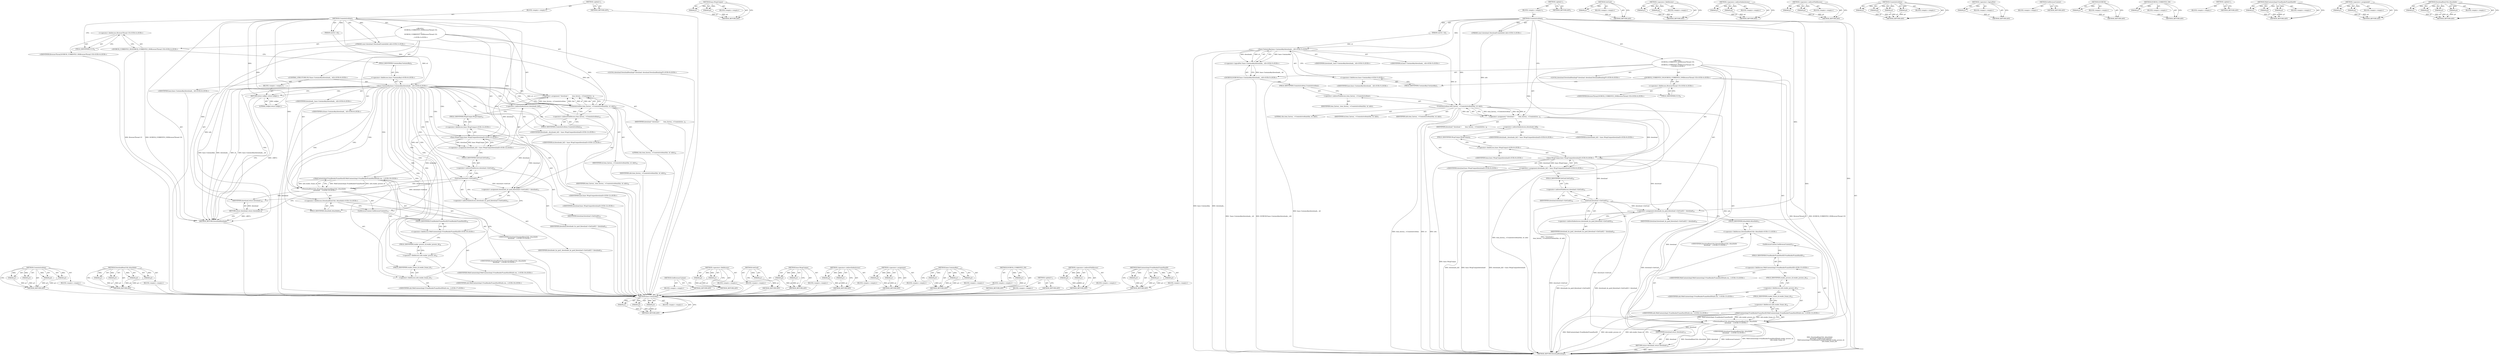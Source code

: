 digraph "WebContentsImpl.FromRenderFrameHostID" {
vulnerable_111 [label=<(METHOD,base.ContainsKey)>];
vulnerable_112 [label=<(PARAM,p1)>];
vulnerable_113 [label=<(PARAM,p2)>];
vulnerable_114 [label=<(PARAM,p3)>];
vulnerable_115 [label=<(BLOCK,&lt;empty&gt;,&lt;empty&gt;)>];
vulnerable_116 [label=<(METHOD_RETURN,ANY)>];
vulnerable_139 [label=<(METHOD,base.WrapUnique)>];
vulnerable_140 [label=<(PARAM,p1)>];
vulnerable_141 [label=<(PARAM,p2)>];
vulnerable_142 [label=<(BLOCK,&lt;empty&gt;,&lt;empty&gt;)>];
vulnerable_143 [label=<(METHOD_RETURN,ANY)>];
vulnerable_6 [label=<(METHOD,&lt;global&gt;)<SUB>1</SUB>>];
vulnerable_7 [label=<(BLOCK,&lt;empty&gt;,&lt;empty&gt;)<SUB>1</SUB>>];
vulnerable_8 [label=<(METHOD,CreateActiveItem)<SUB>1</SUB>>];
vulnerable_9 [label=<(PARAM,uint32_t id)<SUB>2</SUB>>];
vulnerable_10 [label="<(PARAM,const download::DownloadCreateInfo&amp; info)<SUB>3</SUB>>"];
vulnerable_11 [label="<(BLOCK,{
   DCHECK_CURRENTLY_ON(BrowserThread::UI);
  ...,{
   DCHECK_CURRENTLY_ON(BrowserThread::UI);
  ...)<SUB>3</SUB>>"];
vulnerable_12 [label="<(DCHECK_CURRENTLY_ON,DCHECK_CURRENTLY_ON(BrowserThread::UI))<SUB>4</SUB>>"];
vulnerable_13 [label="<(&lt;operator&gt;.fieldAccess,BrowserThread::UI)<SUB>4</SUB>>"];
vulnerable_14 [label="<(IDENTIFIER,BrowserThread,DCHECK_CURRENTLY_ON(BrowserThread::UI))<SUB>4</SUB>>"];
vulnerable_15 [label=<(FIELD_IDENTIFIER,UI,UI)<SUB>4</SUB>>];
vulnerable_16 [label="<(DCHECK,DCHECK(!base::ContainsKey(downloads_, id)))<SUB>5</SUB>>"];
vulnerable_17 [label="<(&lt;operator&gt;.logicalNot,!base::ContainsKey(downloads_, id))<SUB>5</SUB>>"];
vulnerable_18 [label="<(base.ContainsKey,base::ContainsKey(downloads_, id))<SUB>5</SUB>>"];
vulnerable_19 [label="<(&lt;operator&gt;.fieldAccess,base::ContainsKey)<SUB>5</SUB>>"];
vulnerable_20 [label="<(IDENTIFIER,base,base::ContainsKey(downloads_, id))<SUB>5</SUB>>"];
vulnerable_21 [label=<(FIELD_IDENTIFIER,ContainsKey,ContainsKey)<SUB>5</SUB>>];
vulnerable_22 [label="<(IDENTIFIER,downloads_,base::ContainsKey(downloads_, id))<SUB>5</SUB>>"];
vulnerable_23 [label="<(IDENTIFIER,id,base::ContainsKey(downloads_, id))<SUB>5</SUB>>"];
vulnerable_24 [label="<(LOCAL,download.DownloadItemImpl* download: download.DownloadItemImpl*)<SUB>6</SUB>>"];
vulnerable_25 [label=<(&lt;operator&gt;.assignment,* download =
       item_factory_-&gt;CreateActive...)<SUB>6</SUB>>];
vulnerable_26 [label=<(IDENTIFIER,download,* download =
       item_factory_-&gt;CreateActive...)<SUB>6</SUB>>];
vulnerable_27 [label=<(CreateActiveItem,item_factory_-&gt;CreateActiveItem(this, id, info))<SUB>7</SUB>>];
vulnerable_28 [label=<(&lt;operator&gt;.indirectFieldAccess,item_factory_-&gt;CreateActiveItem)<SUB>7</SUB>>];
vulnerable_29 [label=<(IDENTIFIER,item_factory_,item_factory_-&gt;CreateActiveItem(this, id, info))<SUB>7</SUB>>];
vulnerable_30 [label=<(FIELD_IDENTIFIER,CreateActiveItem,CreateActiveItem)<SUB>7</SUB>>];
vulnerable_31 [label=<(LITERAL,this,item_factory_-&gt;CreateActiveItem(this, id, info))<SUB>7</SUB>>];
vulnerable_32 [label=<(IDENTIFIER,id,item_factory_-&gt;CreateActiveItem(this, id, info))<SUB>7</SUB>>];
vulnerable_33 [label=<(IDENTIFIER,info,item_factory_-&gt;CreateActiveItem(this, id, info))<SUB>7</SUB>>];
vulnerable_34 [label="<(&lt;operator&gt;.assignment,downloads_[id] = base::WrapUnique(download))<SUB>9</SUB>>"];
vulnerable_35 [label=<(&lt;operator&gt;.indirectIndexAccess,downloads_[id])<SUB>9</SUB>>];
vulnerable_36 [label="<(IDENTIFIER,downloads_,downloads_[id] = base::WrapUnique(download))<SUB>9</SUB>>"];
vulnerable_37 [label="<(IDENTIFIER,id,downloads_[id] = base::WrapUnique(download))<SUB>9</SUB>>"];
vulnerable_38 [label="<(base.WrapUnique,base::WrapUnique(download))<SUB>9</SUB>>"];
vulnerable_39 [label="<(&lt;operator&gt;.fieldAccess,base::WrapUnique)<SUB>9</SUB>>"];
vulnerable_40 [label="<(IDENTIFIER,base,base::WrapUnique(download))<SUB>9</SUB>>"];
vulnerable_41 [label=<(FIELD_IDENTIFIER,WrapUnique,WrapUnique)<SUB>9</SUB>>];
vulnerable_42 [label="<(IDENTIFIER,download,base::WrapUnique(download))<SUB>9</SUB>>"];
vulnerable_43 [label=<(&lt;operator&gt;.assignment,downloads_by_guid_[download-&gt;GetGuid()] = download)<SUB>10</SUB>>];
vulnerable_44 [label=<(&lt;operator&gt;.indirectIndexAccess,downloads_by_guid_[download-&gt;GetGuid()])<SUB>10</SUB>>];
vulnerable_45 [label=<(IDENTIFIER,downloads_by_guid_,downloads_by_guid_[download-&gt;GetGuid()] = download)<SUB>10</SUB>>];
vulnerable_46 [label=<(GetGuid,download-&gt;GetGuid())<SUB>10</SUB>>];
vulnerable_47 [label=<(&lt;operator&gt;.indirectFieldAccess,download-&gt;GetGuid)<SUB>10</SUB>>];
vulnerable_48 [label=<(IDENTIFIER,download,download-&gt;GetGuid())<SUB>10</SUB>>];
vulnerable_49 [label=<(FIELD_IDENTIFIER,GetGuid,GetGuid)<SUB>10</SUB>>];
vulnerable_50 [label=<(IDENTIFIER,download,downloads_by_guid_[download-&gt;GetGuid()] = download)<SUB>10</SUB>>];
vulnerable_51 [label="<(DownloadItemUtils.AttachInfo,DownloadItemUtils::AttachInfo(
      download, ...)<SUB>11</SUB>>"];
vulnerable_52 [label="<(&lt;operator&gt;.fieldAccess,DownloadItemUtils::AttachInfo)<SUB>11</SUB>>"];
vulnerable_53 [label="<(IDENTIFIER,DownloadItemUtils,DownloadItemUtils::AttachInfo(
      download, ...)<SUB>11</SUB>>"];
vulnerable_54 [label=<(FIELD_IDENTIFIER,AttachInfo,AttachInfo)<SUB>11</SUB>>];
vulnerable_55 [label="<(IDENTIFIER,download,DownloadItemUtils::AttachInfo(
      download, ...)<SUB>12</SUB>>"];
vulnerable_56 [label=<(GetBrowserContext,GetBrowserContext())<SUB>12</SUB>>];
vulnerable_57 [label="<(WebContentsImpl.FromRenderFrameHostID,WebContentsImpl::FromRenderFrameHostID(info.ren...)<SUB>13</SUB>>"];
vulnerable_58 [label="<(&lt;operator&gt;.fieldAccess,WebContentsImpl::FromRenderFrameHostID)<SUB>13</SUB>>"];
vulnerable_59 [label="<(IDENTIFIER,WebContentsImpl,WebContentsImpl::FromRenderFrameHostID(info.ren...)<SUB>13</SUB>>"];
vulnerable_60 [label=<(FIELD_IDENTIFIER,FromRenderFrameHostID,FromRenderFrameHostID)<SUB>13</SUB>>];
vulnerable_61 [label=<(&lt;operator&gt;.fieldAccess,info.render_process_id)<SUB>13</SUB>>];
vulnerable_62 [label="<(IDENTIFIER,info,WebContentsImpl::FromRenderFrameHostID(info.ren...)<SUB>13</SUB>>"];
vulnerable_63 [label=<(FIELD_IDENTIFIER,render_process_id,render_process_id)<SUB>13</SUB>>];
vulnerable_64 [label=<(&lt;operator&gt;.fieldAccess,info.render_frame_id)<SUB>14</SUB>>];
vulnerable_65 [label="<(IDENTIFIER,info,WebContentsImpl::FromRenderFrameHostID(info.ren...)<SUB>14</SUB>>"];
vulnerable_66 [label=<(FIELD_IDENTIFIER,render_frame_id,render_frame_id)<SUB>14</SUB>>];
vulnerable_67 [label=<(RETURN,return download;,return download;)<SUB>15</SUB>>];
vulnerable_68 [label=<(IDENTIFIER,download,return download;)<SUB>15</SUB>>];
vulnerable_69 [label=<(METHOD_RETURN,DownloadItemImpl)<SUB>1</SUB>>];
vulnerable_71 [label=<(METHOD_RETURN,ANY)<SUB>1</SUB>>];
vulnerable_144 [label=<(METHOD,GetGuid)>];
vulnerable_145 [label=<(PARAM,p1)>];
vulnerable_146 [label=<(BLOCK,&lt;empty&gt;,&lt;empty&gt;)>];
vulnerable_147 [label=<(METHOD_RETURN,ANY)>];
vulnerable_98 [label=<(METHOD,&lt;operator&gt;.fieldAccess)>];
vulnerable_99 [label=<(PARAM,p1)>];
vulnerable_100 [label=<(PARAM,p2)>];
vulnerable_101 [label=<(BLOCK,&lt;empty&gt;,&lt;empty&gt;)>];
vulnerable_102 [label=<(METHOD_RETURN,ANY)>];
vulnerable_134 [label=<(METHOD,&lt;operator&gt;.indirectIndexAccess)>];
vulnerable_135 [label=<(PARAM,p1)>];
vulnerable_136 [label=<(PARAM,p2)>];
vulnerable_137 [label=<(BLOCK,&lt;empty&gt;,&lt;empty&gt;)>];
vulnerable_138 [label=<(METHOD_RETURN,ANY)>];
vulnerable_129 [label=<(METHOD,&lt;operator&gt;.indirectFieldAccess)>];
vulnerable_130 [label=<(PARAM,p1)>];
vulnerable_131 [label=<(PARAM,p2)>];
vulnerable_132 [label=<(BLOCK,&lt;empty&gt;,&lt;empty&gt;)>];
vulnerable_133 [label=<(METHOD_RETURN,ANY)>];
vulnerable_122 [label=<(METHOD,CreateActiveItem)>];
vulnerable_123 [label=<(PARAM,p1)>];
vulnerable_124 [label=<(PARAM,p2)>];
vulnerable_125 [label=<(PARAM,p3)>];
vulnerable_126 [label=<(PARAM,p4)>];
vulnerable_127 [label=<(BLOCK,&lt;empty&gt;,&lt;empty&gt;)>];
vulnerable_128 [label=<(METHOD_RETURN,ANY)>];
vulnerable_107 [label=<(METHOD,&lt;operator&gt;.logicalNot)>];
vulnerable_108 [label=<(PARAM,p1)>];
vulnerable_109 [label=<(BLOCK,&lt;empty&gt;,&lt;empty&gt;)>];
vulnerable_110 [label=<(METHOD_RETURN,ANY)>];
vulnerable_155 [label=<(METHOD,GetBrowserContext)>];
vulnerable_156 [label=<(BLOCK,&lt;empty&gt;,&lt;empty&gt;)>];
vulnerable_157 [label=<(METHOD_RETURN,ANY)>];
vulnerable_103 [label=<(METHOD,DCHECK)>];
vulnerable_104 [label=<(PARAM,p1)>];
vulnerable_105 [label=<(BLOCK,&lt;empty&gt;,&lt;empty&gt;)>];
vulnerable_106 [label=<(METHOD_RETURN,ANY)>];
vulnerable_94 [label=<(METHOD,DCHECK_CURRENTLY_ON)>];
vulnerable_95 [label=<(PARAM,p1)>];
vulnerable_96 [label=<(BLOCK,&lt;empty&gt;,&lt;empty&gt;)>];
vulnerable_97 [label=<(METHOD_RETURN,ANY)>];
vulnerable_88 [label=<(METHOD,&lt;global&gt;)<SUB>1</SUB>>];
vulnerable_89 [label=<(BLOCK,&lt;empty&gt;,&lt;empty&gt;)>];
vulnerable_90 [label=<(METHOD_RETURN,ANY)>];
vulnerable_158 [label=<(METHOD,WebContentsImpl.FromRenderFrameHostID)>];
vulnerable_159 [label=<(PARAM,p1)>];
vulnerable_160 [label=<(PARAM,p2)>];
vulnerable_161 [label=<(PARAM,p3)>];
vulnerable_162 [label=<(BLOCK,&lt;empty&gt;,&lt;empty&gt;)>];
vulnerable_163 [label=<(METHOD_RETURN,ANY)>];
vulnerable_117 [label=<(METHOD,&lt;operator&gt;.assignment)>];
vulnerable_118 [label=<(PARAM,p1)>];
vulnerable_119 [label=<(PARAM,p2)>];
vulnerable_120 [label=<(BLOCK,&lt;empty&gt;,&lt;empty&gt;)>];
vulnerable_121 [label=<(METHOD_RETURN,ANY)>];
vulnerable_148 [label=<(METHOD,DownloadItemUtils.AttachInfo)>];
vulnerable_149 [label=<(PARAM,p1)>];
vulnerable_150 [label=<(PARAM,p2)>];
vulnerable_151 [label=<(PARAM,p3)>];
vulnerable_152 [label=<(PARAM,p4)>];
vulnerable_153 [label=<(BLOCK,&lt;empty&gt;,&lt;empty&gt;)>];
vulnerable_154 [label=<(METHOD_RETURN,ANY)>];
fixed_118 [label=<(METHOD,CreateActiveItem)>];
fixed_119 [label=<(PARAM,p1)>];
fixed_120 [label=<(PARAM,p2)>];
fixed_121 [label=<(PARAM,p3)>];
fixed_122 [label=<(PARAM,p4)>];
fixed_123 [label=<(BLOCK,&lt;empty&gt;,&lt;empty&gt;)>];
fixed_124 [label=<(METHOD_RETURN,ANY)>];
fixed_144 [label=<(METHOD,DownloadItemUtils.AttachInfo)>];
fixed_145 [label=<(PARAM,p1)>];
fixed_146 [label=<(PARAM,p2)>];
fixed_147 [label=<(PARAM,p3)>];
fixed_148 [label=<(PARAM,p4)>];
fixed_149 [label=<(BLOCK,&lt;empty&gt;,&lt;empty&gt;)>];
fixed_150 [label=<(METHOD_RETURN,ANY)>];
fixed_6 [label=<(METHOD,&lt;global&gt;)<SUB>1</SUB>>];
fixed_7 [label=<(BLOCK,&lt;empty&gt;,&lt;empty&gt;)<SUB>1</SUB>>];
fixed_8 [label=<(METHOD,CreateActiveItem)<SUB>1</SUB>>];
fixed_9 [label=<(PARAM,uint32_t id)<SUB>2</SUB>>];
fixed_10 [label="<(PARAM,const download::DownloadCreateInfo&amp; info)<SUB>3</SUB>>"];
fixed_11 [label="<(BLOCK,{
   DCHECK_CURRENTLY_ON(BrowserThread::UI);

 ...,{
   DCHECK_CURRENTLY_ON(BrowserThread::UI);

 ...)<SUB>3</SUB>>"];
fixed_12 [label="<(DCHECK_CURRENTLY_ON,DCHECK_CURRENTLY_ON(BrowserThread::UI))<SUB>4</SUB>>"];
fixed_13 [label="<(&lt;operator&gt;.fieldAccess,BrowserThread::UI)<SUB>4</SUB>>"];
fixed_14 [label="<(IDENTIFIER,BrowserThread,DCHECK_CURRENTLY_ON(BrowserThread::UI))<SUB>4</SUB>>"];
fixed_15 [label=<(FIELD_IDENTIFIER,UI,UI)<SUB>4</SUB>>];
fixed_16 [label="<(CONTROL_STRUCTURE,IF,if (base::ContainsKey(downloads_, id)))<SUB>6</SUB>>"];
fixed_17 [label="<(base.ContainsKey,base::ContainsKey(downloads_, id))<SUB>6</SUB>>"];
fixed_18 [label="<(&lt;operator&gt;.fieldAccess,base::ContainsKey)<SUB>6</SUB>>"];
fixed_19 [label="<(IDENTIFIER,base,base::ContainsKey(downloads_, id))<SUB>6</SUB>>"];
fixed_20 [label=<(FIELD_IDENTIFIER,ContainsKey,ContainsKey)<SUB>6</SUB>>];
fixed_21 [label="<(IDENTIFIER,downloads_,base::ContainsKey(downloads_, id))<SUB>6</SUB>>"];
fixed_22 [label="<(IDENTIFIER,id,base::ContainsKey(downloads_, id))<SUB>6</SUB>>"];
fixed_23 [label=<(BLOCK,&lt;empty&gt;,&lt;empty&gt;)<SUB>7</SUB>>];
fixed_24 [label=<(RETURN,return nullptr;,return nullptr;)<SUB>7</SUB>>];
fixed_25 [label=<(LITERAL,nullptr,return nullptr;)<SUB>7</SUB>>];
fixed_26 [label="<(LOCAL,download.DownloadItemImpl* download: download.DownloadItemImpl*)<SUB>9</SUB>>"];
fixed_27 [label=<(&lt;operator&gt;.assignment,* download =
       item_factory_-&gt;CreateActive...)<SUB>9</SUB>>];
fixed_28 [label=<(IDENTIFIER,download,* download =
       item_factory_-&gt;CreateActive...)<SUB>9</SUB>>];
fixed_29 [label=<(CreateActiveItem,item_factory_-&gt;CreateActiveItem(this, id, info))<SUB>10</SUB>>];
fixed_30 [label=<(&lt;operator&gt;.indirectFieldAccess,item_factory_-&gt;CreateActiveItem)<SUB>10</SUB>>];
fixed_31 [label=<(IDENTIFIER,item_factory_,item_factory_-&gt;CreateActiveItem(this, id, info))<SUB>10</SUB>>];
fixed_32 [label=<(FIELD_IDENTIFIER,CreateActiveItem,CreateActiveItem)<SUB>10</SUB>>];
fixed_33 [label=<(LITERAL,this,item_factory_-&gt;CreateActiveItem(this, id, info))<SUB>10</SUB>>];
fixed_34 [label=<(IDENTIFIER,id,item_factory_-&gt;CreateActiveItem(this, id, info))<SUB>10</SUB>>];
fixed_35 [label=<(IDENTIFIER,info,item_factory_-&gt;CreateActiveItem(this, id, info))<SUB>10</SUB>>];
fixed_36 [label="<(&lt;operator&gt;.assignment,downloads_[id] = base::WrapUnique(download))<SUB>12</SUB>>"];
fixed_37 [label=<(&lt;operator&gt;.indirectIndexAccess,downloads_[id])<SUB>12</SUB>>];
fixed_38 [label="<(IDENTIFIER,downloads_,downloads_[id] = base::WrapUnique(download))<SUB>12</SUB>>"];
fixed_39 [label="<(IDENTIFIER,id,downloads_[id] = base::WrapUnique(download))<SUB>12</SUB>>"];
fixed_40 [label="<(base.WrapUnique,base::WrapUnique(download))<SUB>12</SUB>>"];
fixed_41 [label="<(&lt;operator&gt;.fieldAccess,base::WrapUnique)<SUB>12</SUB>>"];
fixed_42 [label="<(IDENTIFIER,base,base::WrapUnique(download))<SUB>12</SUB>>"];
fixed_43 [label=<(FIELD_IDENTIFIER,WrapUnique,WrapUnique)<SUB>12</SUB>>];
fixed_44 [label="<(IDENTIFIER,download,base::WrapUnique(download))<SUB>12</SUB>>"];
fixed_45 [label=<(&lt;operator&gt;.assignment,downloads_by_guid_[download-&gt;GetGuid()] = download)<SUB>13</SUB>>];
fixed_46 [label=<(&lt;operator&gt;.indirectIndexAccess,downloads_by_guid_[download-&gt;GetGuid()])<SUB>13</SUB>>];
fixed_47 [label=<(IDENTIFIER,downloads_by_guid_,downloads_by_guid_[download-&gt;GetGuid()] = download)<SUB>13</SUB>>];
fixed_48 [label=<(GetGuid,download-&gt;GetGuid())<SUB>13</SUB>>];
fixed_49 [label=<(&lt;operator&gt;.indirectFieldAccess,download-&gt;GetGuid)<SUB>13</SUB>>];
fixed_50 [label=<(IDENTIFIER,download,download-&gt;GetGuid())<SUB>13</SUB>>];
fixed_51 [label=<(FIELD_IDENTIFIER,GetGuid,GetGuid)<SUB>13</SUB>>];
fixed_52 [label=<(IDENTIFIER,download,downloads_by_guid_[download-&gt;GetGuid()] = download)<SUB>13</SUB>>];
fixed_53 [label="<(DownloadItemUtils.AttachInfo,DownloadItemUtils::AttachInfo(
      download, ...)<SUB>14</SUB>>"];
fixed_54 [label="<(&lt;operator&gt;.fieldAccess,DownloadItemUtils::AttachInfo)<SUB>14</SUB>>"];
fixed_55 [label="<(IDENTIFIER,DownloadItemUtils,DownloadItemUtils::AttachInfo(
      download, ...)<SUB>14</SUB>>"];
fixed_56 [label=<(FIELD_IDENTIFIER,AttachInfo,AttachInfo)<SUB>14</SUB>>];
fixed_57 [label="<(IDENTIFIER,download,DownloadItemUtils::AttachInfo(
      download, ...)<SUB>15</SUB>>"];
fixed_58 [label=<(GetBrowserContext,GetBrowserContext())<SUB>15</SUB>>];
fixed_59 [label="<(WebContentsImpl.FromRenderFrameHostID,WebContentsImpl::FromRenderFrameHostID(info.ren...)<SUB>16</SUB>>"];
fixed_60 [label="<(&lt;operator&gt;.fieldAccess,WebContentsImpl::FromRenderFrameHostID)<SUB>16</SUB>>"];
fixed_61 [label="<(IDENTIFIER,WebContentsImpl,WebContentsImpl::FromRenderFrameHostID(info.ren...)<SUB>16</SUB>>"];
fixed_62 [label=<(FIELD_IDENTIFIER,FromRenderFrameHostID,FromRenderFrameHostID)<SUB>16</SUB>>];
fixed_63 [label=<(&lt;operator&gt;.fieldAccess,info.render_process_id)<SUB>16</SUB>>];
fixed_64 [label="<(IDENTIFIER,info,WebContentsImpl::FromRenderFrameHostID(info.ren...)<SUB>16</SUB>>"];
fixed_65 [label=<(FIELD_IDENTIFIER,render_process_id,render_process_id)<SUB>16</SUB>>];
fixed_66 [label=<(&lt;operator&gt;.fieldAccess,info.render_frame_id)<SUB>17</SUB>>];
fixed_67 [label="<(IDENTIFIER,info,WebContentsImpl::FromRenderFrameHostID(info.ren...)<SUB>17</SUB>>"];
fixed_68 [label=<(FIELD_IDENTIFIER,render_frame_id,render_frame_id)<SUB>17</SUB>>];
fixed_69 [label=<(RETURN,return download;,return download;)<SUB>18</SUB>>];
fixed_70 [label=<(IDENTIFIER,download,return download;)<SUB>18</SUB>>];
fixed_71 [label=<(METHOD_RETURN,DownloadItemImpl)<SUB>1</SUB>>];
fixed_73 [label=<(METHOD_RETURN,ANY)<SUB>1</SUB>>];
fixed_151 [label=<(METHOD,GetBrowserContext)>];
fixed_152 [label=<(BLOCK,&lt;empty&gt;,&lt;empty&gt;)>];
fixed_153 [label=<(METHOD_RETURN,ANY)>];
fixed_102 [label=<(METHOD,&lt;operator&gt;.fieldAccess)>];
fixed_103 [label=<(PARAM,p1)>];
fixed_104 [label=<(PARAM,p2)>];
fixed_105 [label=<(BLOCK,&lt;empty&gt;,&lt;empty&gt;)>];
fixed_106 [label=<(METHOD_RETURN,ANY)>];
fixed_140 [label=<(METHOD,GetGuid)>];
fixed_141 [label=<(PARAM,p1)>];
fixed_142 [label=<(BLOCK,&lt;empty&gt;,&lt;empty&gt;)>];
fixed_143 [label=<(METHOD_RETURN,ANY)>];
fixed_135 [label=<(METHOD,base.WrapUnique)>];
fixed_136 [label=<(PARAM,p1)>];
fixed_137 [label=<(PARAM,p2)>];
fixed_138 [label=<(BLOCK,&lt;empty&gt;,&lt;empty&gt;)>];
fixed_139 [label=<(METHOD_RETURN,ANY)>];
fixed_130 [label=<(METHOD,&lt;operator&gt;.indirectIndexAccess)>];
fixed_131 [label=<(PARAM,p1)>];
fixed_132 [label=<(PARAM,p2)>];
fixed_133 [label=<(BLOCK,&lt;empty&gt;,&lt;empty&gt;)>];
fixed_134 [label=<(METHOD_RETURN,ANY)>];
fixed_113 [label=<(METHOD,&lt;operator&gt;.assignment)>];
fixed_114 [label=<(PARAM,p1)>];
fixed_115 [label=<(PARAM,p2)>];
fixed_116 [label=<(BLOCK,&lt;empty&gt;,&lt;empty&gt;)>];
fixed_117 [label=<(METHOD_RETURN,ANY)>];
fixed_107 [label=<(METHOD,base.ContainsKey)>];
fixed_108 [label=<(PARAM,p1)>];
fixed_109 [label=<(PARAM,p2)>];
fixed_110 [label=<(PARAM,p3)>];
fixed_111 [label=<(BLOCK,&lt;empty&gt;,&lt;empty&gt;)>];
fixed_112 [label=<(METHOD_RETURN,ANY)>];
fixed_98 [label=<(METHOD,DCHECK_CURRENTLY_ON)>];
fixed_99 [label=<(PARAM,p1)>];
fixed_100 [label=<(BLOCK,&lt;empty&gt;,&lt;empty&gt;)>];
fixed_101 [label=<(METHOD_RETURN,ANY)>];
fixed_92 [label=<(METHOD,&lt;global&gt;)<SUB>1</SUB>>];
fixed_93 [label=<(BLOCK,&lt;empty&gt;,&lt;empty&gt;)>];
fixed_94 [label=<(METHOD_RETURN,ANY)>];
fixed_125 [label=<(METHOD,&lt;operator&gt;.indirectFieldAccess)>];
fixed_126 [label=<(PARAM,p1)>];
fixed_127 [label=<(PARAM,p2)>];
fixed_128 [label=<(BLOCK,&lt;empty&gt;,&lt;empty&gt;)>];
fixed_129 [label=<(METHOD_RETURN,ANY)>];
fixed_154 [label=<(METHOD,WebContentsImpl.FromRenderFrameHostID)>];
fixed_155 [label=<(PARAM,p1)>];
fixed_156 [label=<(PARAM,p2)>];
fixed_157 [label=<(PARAM,p3)>];
fixed_158 [label=<(BLOCK,&lt;empty&gt;,&lt;empty&gt;)>];
fixed_159 [label=<(METHOD_RETURN,ANY)>];
vulnerable_111 -> vulnerable_112  [key=0, label="AST: "];
vulnerable_111 -> vulnerable_112  [key=1, label="DDG: "];
vulnerable_111 -> vulnerable_115  [key=0, label="AST: "];
vulnerable_111 -> vulnerable_113  [key=0, label="AST: "];
vulnerable_111 -> vulnerable_113  [key=1, label="DDG: "];
vulnerable_111 -> vulnerable_116  [key=0, label="AST: "];
vulnerable_111 -> vulnerable_116  [key=1, label="CFG: "];
vulnerable_111 -> vulnerable_114  [key=0, label="AST: "];
vulnerable_111 -> vulnerable_114  [key=1, label="DDG: "];
vulnerable_112 -> vulnerable_116  [key=0, label="DDG: p1"];
vulnerable_113 -> vulnerable_116  [key=0, label="DDG: p2"];
vulnerable_114 -> vulnerable_116  [key=0, label="DDG: p3"];
vulnerable_139 -> vulnerable_140  [key=0, label="AST: "];
vulnerable_139 -> vulnerable_140  [key=1, label="DDG: "];
vulnerable_139 -> vulnerable_142  [key=0, label="AST: "];
vulnerable_139 -> vulnerable_141  [key=0, label="AST: "];
vulnerable_139 -> vulnerable_141  [key=1, label="DDG: "];
vulnerable_139 -> vulnerable_143  [key=0, label="AST: "];
vulnerable_139 -> vulnerable_143  [key=1, label="CFG: "];
vulnerable_140 -> vulnerable_143  [key=0, label="DDG: p1"];
vulnerable_141 -> vulnerable_143  [key=0, label="DDG: p2"];
vulnerable_6 -> vulnerable_7  [key=0, label="AST: "];
vulnerable_6 -> vulnerable_71  [key=0, label="AST: "];
vulnerable_6 -> vulnerable_71  [key=1, label="CFG: "];
vulnerable_7 -> vulnerable_8  [key=0, label="AST: "];
vulnerable_8 -> vulnerable_9  [key=0, label="AST: "];
vulnerable_8 -> vulnerable_9  [key=1, label="DDG: "];
vulnerable_8 -> vulnerable_10  [key=0, label="AST: "];
vulnerable_8 -> vulnerable_10  [key=1, label="DDG: "];
vulnerable_8 -> vulnerable_11  [key=0, label="AST: "];
vulnerable_8 -> vulnerable_69  [key=0, label="AST: "];
vulnerable_8 -> vulnerable_15  [key=0, label="CFG: "];
vulnerable_8 -> vulnerable_43  [key=0, label="DDG: "];
vulnerable_8 -> vulnerable_51  [key=0, label="DDG: "];
vulnerable_8 -> vulnerable_68  [key=0, label="DDG: "];
vulnerable_8 -> vulnerable_27  [key=0, label="DDG: "];
vulnerable_8 -> vulnerable_38  [key=0, label="DDG: "];
vulnerable_8 -> vulnerable_18  [key=0, label="DDG: "];
vulnerable_9 -> vulnerable_18  [key=0, label="DDG: id"];
vulnerable_10 -> vulnerable_27  [key=0, label="DDG: info"];
vulnerable_11 -> vulnerable_12  [key=0, label="AST: "];
vulnerable_11 -> vulnerable_16  [key=0, label="AST: "];
vulnerable_11 -> vulnerable_24  [key=0, label="AST: "];
vulnerable_11 -> vulnerable_25  [key=0, label="AST: "];
vulnerable_11 -> vulnerable_34  [key=0, label="AST: "];
vulnerable_11 -> vulnerable_43  [key=0, label="AST: "];
vulnerable_11 -> vulnerable_51  [key=0, label="AST: "];
vulnerable_11 -> vulnerable_67  [key=0, label="AST: "];
vulnerable_12 -> vulnerable_13  [key=0, label="AST: "];
vulnerable_12 -> vulnerable_21  [key=0, label="CFG: "];
vulnerable_12 -> vulnerable_69  [key=0, label="DDG: BrowserThread::UI"];
vulnerable_12 -> vulnerable_69  [key=1, label="DDG: DCHECK_CURRENTLY_ON(BrowserThread::UI)"];
vulnerable_13 -> vulnerable_14  [key=0, label="AST: "];
vulnerable_13 -> vulnerable_15  [key=0, label="AST: "];
vulnerable_13 -> vulnerable_12  [key=0, label="CFG: "];
vulnerable_15 -> vulnerable_13  [key=0, label="CFG: "];
vulnerable_16 -> vulnerable_17  [key=0, label="AST: "];
vulnerable_16 -> vulnerable_30  [key=0, label="CFG: "];
vulnerable_16 -> vulnerable_69  [key=0, label="DDG: !base::ContainsKey(downloads_, id)"];
vulnerable_16 -> vulnerable_69  [key=1, label="DDG: DCHECK(!base::ContainsKey(downloads_, id))"];
vulnerable_17 -> vulnerable_18  [key=0, label="AST: "];
vulnerable_17 -> vulnerable_16  [key=0, label="CFG: "];
vulnerable_17 -> vulnerable_16  [key=1, label="DDG: base::ContainsKey(downloads_, id)"];
vulnerable_17 -> vulnerable_69  [key=0, label="DDG: base::ContainsKey(downloads_, id)"];
vulnerable_18 -> vulnerable_19  [key=0, label="AST: "];
vulnerable_18 -> vulnerable_22  [key=0, label="AST: "];
vulnerable_18 -> vulnerable_23  [key=0, label="AST: "];
vulnerable_18 -> vulnerable_17  [key=0, label="CFG: "];
vulnerable_18 -> vulnerable_17  [key=1, label="DDG: base::ContainsKey"];
vulnerable_18 -> vulnerable_17  [key=2, label="DDG: downloads_"];
vulnerable_18 -> vulnerable_17  [key=3, label="DDG: id"];
vulnerable_18 -> vulnerable_69  [key=0, label="DDG: base::ContainsKey"];
vulnerable_18 -> vulnerable_69  [key=1, label="DDG: downloads_"];
vulnerable_18 -> vulnerable_27  [key=0, label="DDG: id"];
vulnerable_19 -> vulnerable_20  [key=0, label="AST: "];
vulnerable_19 -> vulnerable_21  [key=0, label="AST: "];
vulnerable_19 -> vulnerable_18  [key=0, label="CFG: "];
vulnerable_21 -> vulnerable_19  [key=0, label="CFG: "];
vulnerable_25 -> vulnerable_26  [key=0, label="AST: "];
vulnerable_25 -> vulnerable_27  [key=0, label="AST: "];
vulnerable_25 -> vulnerable_35  [key=0, label="CFG: "];
vulnerable_25 -> vulnerable_69  [key=0, label="DDG: item_factory_-&gt;CreateActiveItem(this, id, info)"];
vulnerable_25 -> vulnerable_69  [key=1, label="DDG: * download =
       item_factory_-&gt;CreateActiveItem(this, id, info)"];
vulnerable_25 -> vulnerable_38  [key=0, label="DDG: download"];
vulnerable_27 -> vulnerable_28  [key=0, label="AST: "];
vulnerable_27 -> vulnerable_31  [key=0, label="AST: "];
vulnerable_27 -> vulnerable_32  [key=0, label="AST: "];
vulnerable_27 -> vulnerable_33  [key=0, label="AST: "];
vulnerable_27 -> vulnerable_25  [key=0, label="CFG: "];
vulnerable_27 -> vulnerable_25  [key=1, label="DDG: item_factory_-&gt;CreateActiveItem"];
vulnerable_27 -> vulnerable_25  [key=2, label="DDG: this"];
vulnerable_27 -> vulnerable_25  [key=3, label="DDG: id"];
vulnerable_27 -> vulnerable_25  [key=4, label="DDG: info"];
vulnerable_27 -> vulnerable_69  [key=0, label="DDG: item_factory_-&gt;CreateActiveItem"];
vulnerable_27 -> vulnerable_69  [key=1, label="DDG: id"];
vulnerable_27 -> vulnerable_69  [key=2, label="DDG: info"];
vulnerable_27 -> vulnerable_57  [key=0, label="DDG: info"];
vulnerable_28 -> vulnerable_29  [key=0, label="AST: "];
vulnerable_28 -> vulnerable_30  [key=0, label="AST: "];
vulnerable_28 -> vulnerable_27  [key=0, label="CFG: "];
vulnerable_30 -> vulnerable_28  [key=0, label="CFG: "];
vulnerable_34 -> vulnerable_35  [key=0, label="AST: "];
vulnerable_34 -> vulnerable_38  [key=0, label="AST: "];
vulnerable_34 -> vulnerable_49  [key=0, label="CFG: "];
vulnerable_34 -> vulnerable_69  [key=0, label="DDG: downloads_[id]"];
vulnerable_34 -> vulnerable_69  [key=1, label="DDG: base::WrapUnique(download)"];
vulnerable_34 -> vulnerable_69  [key=2, label="DDG: downloads_[id] = base::WrapUnique(download)"];
vulnerable_35 -> vulnerable_36  [key=0, label="AST: "];
vulnerable_35 -> vulnerable_37  [key=0, label="AST: "];
vulnerable_35 -> vulnerable_41  [key=0, label="CFG: "];
vulnerable_38 -> vulnerable_39  [key=0, label="AST: "];
vulnerable_38 -> vulnerable_42  [key=0, label="AST: "];
vulnerable_38 -> vulnerable_34  [key=0, label="CFG: "];
vulnerable_38 -> vulnerable_34  [key=1, label="DDG: base::WrapUnique"];
vulnerable_38 -> vulnerable_34  [key=2, label="DDG: download"];
vulnerable_38 -> vulnerable_69  [key=0, label="DDG: base::WrapUnique"];
vulnerable_38 -> vulnerable_43  [key=0, label="DDG: download"];
vulnerable_38 -> vulnerable_51  [key=0, label="DDG: download"];
vulnerable_38 -> vulnerable_46  [key=0, label="DDG: download"];
vulnerable_39 -> vulnerable_40  [key=0, label="AST: "];
vulnerable_39 -> vulnerable_41  [key=0, label="AST: "];
vulnerable_39 -> vulnerable_38  [key=0, label="CFG: "];
vulnerable_41 -> vulnerable_39  [key=0, label="CFG: "];
vulnerable_43 -> vulnerable_44  [key=0, label="AST: "];
vulnerable_43 -> vulnerable_50  [key=0, label="AST: "];
vulnerable_43 -> vulnerable_54  [key=0, label="CFG: "];
vulnerable_43 -> vulnerable_69  [key=0, label="DDG: downloads_by_guid_[download-&gt;GetGuid()]"];
vulnerable_43 -> vulnerable_69  [key=1, label="DDG: downloads_by_guid_[download-&gt;GetGuid()] = download"];
vulnerable_44 -> vulnerable_45  [key=0, label="AST: "];
vulnerable_44 -> vulnerable_46  [key=0, label="AST: "];
vulnerable_44 -> vulnerable_43  [key=0, label="CFG: "];
vulnerable_46 -> vulnerable_47  [key=0, label="AST: "];
vulnerable_46 -> vulnerable_44  [key=0, label="CFG: "];
vulnerable_46 -> vulnerable_69  [key=0, label="DDG: download-&gt;GetGuid"];
vulnerable_46 -> vulnerable_43  [key=0, label="DDG: download-&gt;GetGuid"];
vulnerable_46 -> vulnerable_51  [key=0, label="DDG: download-&gt;GetGuid"];
vulnerable_46 -> vulnerable_68  [key=0, label="DDG: download-&gt;GetGuid"];
vulnerable_47 -> vulnerable_48  [key=0, label="AST: "];
vulnerable_47 -> vulnerable_49  [key=0, label="AST: "];
vulnerable_47 -> vulnerable_46  [key=0, label="CFG: "];
vulnerable_49 -> vulnerable_47  [key=0, label="CFG: "];
vulnerable_51 -> vulnerable_52  [key=0, label="AST: "];
vulnerable_51 -> vulnerable_55  [key=0, label="AST: "];
vulnerable_51 -> vulnerable_56  [key=0, label="AST: "];
vulnerable_51 -> vulnerable_57  [key=0, label="AST: "];
vulnerable_51 -> vulnerable_67  [key=0, label="CFG: "];
vulnerable_51 -> vulnerable_69  [key=0, label="DDG: DownloadItemUtils::AttachInfo"];
vulnerable_51 -> vulnerable_69  [key=1, label="DDG: download"];
vulnerable_51 -> vulnerable_69  [key=2, label="DDG: GetBrowserContext()"];
vulnerable_51 -> vulnerable_69  [key=3, label="DDG: WebContentsImpl::FromRenderFrameHostID(info.render_process_id,
                                             info.render_frame_id)"];
vulnerable_51 -> vulnerable_69  [key=4, label="DDG: DownloadItemUtils::AttachInfo(
      download, GetBrowserContext(),
      WebContentsImpl::FromRenderFrameHostID(info.render_process_id,
                                             info.render_frame_id))"];
vulnerable_51 -> vulnerable_68  [key=0, label="DDG: download"];
vulnerable_52 -> vulnerable_53  [key=0, label="AST: "];
vulnerable_52 -> vulnerable_54  [key=0, label="AST: "];
vulnerable_52 -> vulnerable_56  [key=0, label="CFG: "];
vulnerable_54 -> vulnerable_52  [key=0, label="CFG: "];
vulnerable_56 -> vulnerable_60  [key=0, label="CFG: "];
vulnerable_57 -> vulnerable_58  [key=0, label="AST: "];
vulnerable_57 -> vulnerable_61  [key=0, label="AST: "];
vulnerable_57 -> vulnerable_64  [key=0, label="AST: "];
vulnerable_57 -> vulnerable_51  [key=0, label="CFG: "];
vulnerable_57 -> vulnerable_51  [key=1, label="DDG: WebContentsImpl::FromRenderFrameHostID"];
vulnerable_57 -> vulnerable_51  [key=2, label="DDG: info.render_process_id"];
vulnerable_57 -> vulnerable_51  [key=3, label="DDG: info.render_frame_id"];
vulnerable_57 -> vulnerable_69  [key=0, label="DDG: WebContentsImpl::FromRenderFrameHostID"];
vulnerable_57 -> vulnerable_69  [key=1, label="DDG: info.render_process_id"];
vulnerable_57 -> vulnerable_69  [key=2, label="DDG: info.render_frame_id"];
vulnerable_58 -> vulnerable_59  [key=0, label="AST: "];
vulnerable_58 -> vulnerable_60  [key=0, label="AST: "];
vulnerable_58 -> vulnerable_63  [key=0, label="CFG: "];
vulnerable_60 -> vulnerable_58  [key=0, label="CFG: "];
vulnerable_61 -> vulnerable_62  [key=0, label="AST: "];
vulnerable_61 -> vulnerable_63  [key=0, label="AST: "];
vulnerable_61 -> vulnerable_66  [key=0, label="CFG: "];
vulnerable_63 -> vulnerable_61  [key=0, label="CFG: "];
vulnerable_64 -> vulnerable_65  [key=0, label="AST: "];
vulnerable_64 -> vulnerable_66  [key=0, label="AST: "];
vulnerable_64 -> vulnerable_57  [key=0, label="CFG: "];
vulnerable_66 -> vulnerable_64  [key=0, label="CFG: "];
vulnerable_67 -> vulnerable_68  [key=0, label="AST: "];
vulnerable_67 -> vulnerable_69  [key=0, label="CFG: "];
vulnerable_67 -> vulnerable_69  [key=1, label="DDG: &lt;RET&gt;"];
vulnerable_68 -> vulnerable_67  [key=0, label="DDG: download"];
vulnerable_144 -> vulnerable_145  [key=0, label="AST: "];
vulnerable_144 -> vulnerable_145  [key=1, label="DDG: "];
vulnerable_144 -> vulnerable_146  [key=0, label="AST: "];
vulnerable_144 -> vulnerable_147  [key=0, label="AST: "];
vulnerable_144 -> vulnerable_147  [key=1, label="CFG: "];
vulnerable_145 -> vulnerable_147  [key=0, label="DDG: p1"];
vulnerable_98 -> vulnerable_99  [key=0, label="AST: "];
vulnerable_98 -> vulnerable_99  [key=1, label="DDG: "];
vulnerable_98 -> vulnerable_101  [key=0, label="AST: "];
vulnerable_98 -> vulnerable_100  [key=0, label="AST: "];
vulnerable_98 -> vulnerable_100  [key=1, label="DDG: "];
vulnerable_98 -> vulnerable_102  [key=0, label="AST: "];
vulnerable_98 -> vulnerable_102  [key=1, label="CFG: "];
vulnerable_99 -> vulnerable_102  [key=0, label="DDG: p1"];
vulnerable_100 -> vulnerable_102  [key=0, label="DDG: p2"];
vulnerable_134 -> vulnerable_135  [key=0, label="AST: "];
vulnerable_134 -> vulnerable_135  [key=1, label="DDG: "];
vulnerable_134 -> vulnerable_137  [key=0, label="AST: "];
vulnerable_134 -> vulnerable_136  [key=0, label="AST: "];
vulnerable_134 -> vulnerable_136  [key=1, label="DDG: "];
vulnerable_134 -> vulnerable_138  [key=0, label="AST: "];
vulnerable_134 -> vulnerable_138  [key=1, label="CFG: "];
vulnerable_135 -> vulnerable_138  [key=0, label="DDG: p1"];
vulnerable_136 -> vulnerable_138  [key=0, label="DDG: p2"];
vulnerable_129 -> vulnerable_130  [key=0, label="AST: "];
vulnerable_129 -> vulnerable_130  [key=1, label="DDG: "];
vulnerable_129 -> vulnerable_132  [key=0, label="AST: "];
vulnerable_129 -> vulnerable_131  [key=0, label="AST: "];
vulnerable_129 -> vulnerable_131  [key=1, label="DDG: "];
vulnerable_129 -> vulnerable_133  [key=0, label="AST: "];
vulnerable_129 -> vulnerable_133  [key=1, label="CFG: "];
vulnerable_130 -> vulnerable_133  [key=0, label="DDG: p1"];
vulnerable_131 -> vulnerable_133  [key=0, label="DDG: p2"];
vulnerable_122 -> vulnerable_123  [key=0, label="AST: "];
vulnerable_122 -> vulnerable_123  [key=1, label="DDG: "];
vulnerable_122 -> vulnerable_127  [key=0, label="AST: "];
vulnerable_122 -> vulnerable_124  [key=0, label="AST: "];
vulnerable_122 -> vulnerable_124  [key=1, label="DDG: "];
vulnerable_122 -> vulnerable_128  [key=0, label="AST: "];
vulnerable_122 -> vulnerable_128  [key=1, label="CFG: "];
vulnerable_122 -> vulnerable_125  [key=0, label="AST: "];
vulnerable_122 -> vulnerable_125  [key=1, label="DDG: "];
vulnerable_122 -> vulnerable_126  [key=0, label="AST: "];
vulnerable_122 -> vulnerable_126  [key=1, label="DDG: "];
vulnerable_123 -> vulnerable_128  [key=0, label="DDG: p1"];
vulnerable_124 -> vulnerable_128  [key=0, label="DDG: p2"];
vulnerable_125 -> vulnerable_128  [key=0, label="DDG: p3"];
vulnerable_126 -> vulnerable_128  [key=0, label="DDG: p4"];
vulnerable_107 -> vulnerable_108  [key=0, label="AST: "];
vulnerable_107 -> vulnerable_108  [key=1, label="DDG: "];
vulnerable_107 -> vulnerable_109  [key=0, label="AST: "];
vulnerable_107 -> vulnerable_110  [key=0, label="AST: "];
vulnerable_107 -> vulnerable_110  [key=1, label="CFG: "];
vulnerable_108 -> vulnerable_110  [key=0, label="DDG: p1"];
vulnerable_155 -> vulnerable_156  [key=0, label="AST: "];
vulnerable_155 -> vulnerable_157  [key=0, label="AST: "];
vulnerable_155 -> vulnerable_157  [key=1, label="CFG: "];
vulnerable_103 -> vulnerable_104  [key=0, label="AST: "];
vulnerable_103 -> vulnerable_104  [key=1, label="DDG: "];
vulnerable_103 -> vulnerable_105  [key=0, label="AST: "];
vulnerable_103 -> vulnerable_106  [key=0, label="AST: "];
vulnerable_103 -> vulnerable_106  [key=1, label="CFG: "];
vulnerable_104 -> vulnerable_106  [key=0, label="DDG: p1"];
vulnerable_94 -> vulnerable_95  [key=0, label="AST: "];
vulnerable_94 -> vulnerable_95  [key=1, label="DDG: "];
vulnerable_94 -> vulnerable_96  [key=0, label="AST: "];
vulnerable_94 -> vulnerable_97  [key=0, label="AST: "];
vulnerable_94 -> vulnerable_97  [key=1, label="CFG: "];
vulnerable_95 -> vulnerable_97  [key=0, label="DDG: p1"];
vulnerable_88 -> vulnerable_89  [key=0, label="AST: "];
vulnerable_88 -> vulnerable_90  [key=0, label="AST: "];
vulnerable_88 -> vulnerable_90  [key=1, label="CFG: "];
vulnerable_158 -> vulnerable_159  [key=0, label="AST: "];
vulnerable_158 -> vulnerable_159  [key=1, label="DDG: "];
vulnerable_158 -> vulnerable_162  [key=0, label="AST: "];
vulnerable_158 -> vulnerable_160  [key=0, label="AST: "];
vulnerable_158 -> vulnerable_160  [key=1, label="DDG: "];
vulnerable_158 -> vulnerable_163  [key=0, label="AST: "];
vulnerable_158 -> vulnerable_163  [key=1, label="CFG: "];
vulnerable_158 -> vulnerable_161  [key=0, label="AST: "];
vulnerable_158 -> vulnerable_161  [key=1, label="DDG: "];
vulnerable_159 -> vulnerable_163  [key=0, label="DDG: p1"];
vulnerable_160 -> vulnerable_163  [key=0, label="DDG: p2"];
vulnerable_161 -> vulnerable_163  [key=0, label="DDG: p3"];
vulnerable_117 -> vulnerable_118  [key=0, label="AST: "];
vulnerable_117 -> vulnerable_118  [key=1, label="DDG: "];
vulnerable_117 -> vulnerable_120  [key=0, label="AST: "];
vulnerable_117 -> vulnerable_119  [key=0, label="AST: "];
vulnerable_117 -> vulnerable_119  [key=1, label="DDG: "];
vulnerable_117 -> vulnerable_121  [key=0, label="AST: "];
vulnerable_117 -> vulnerable_121  [key=1, label="CFG: "];
vulnerable_118 -> vulnerable_121  [key=0, label="DDG: p1"];
vulnerable_119 -> vulnerable_121  [key=0, label="DDG: p2"];
vulnerable_148 -> vulnerable_149  [key=0, label="AST: "];
vulnerable_148 -> vulnerable_149  [key=1, label="DDG: "];
vulnerable_148 -> vulnerable_153  [key=0, label="AST: "];
vulnerable_148 -> vulnerable_150  [key=0, label="AST: "];
vulnerable_148 -> vulnerable_150  [key=1, label="DDG: "];
vulnerable_148 -> vulnerable_154  [key=0, label="AST: "];
vulnerable_148 -> vulnerable_154  [key=1, label="CFG: "];
vulnerable_148 -> vulnerable_151  [key=0, label="AST: "];
vulnerable_148 -> vulnerable_151  [key=1, label="DDG: "];
vulnerable_148 -> vulnerable_152  [key=0, label="AST: "];
vulnerable_148 -> vulnerable_152  [key=1, label="DDG: "];
vulnerable_149 -> vulnerable_154  [key=0, label="DDG: p1"];
vulnerable_150 -> vulnerable_154  [key=0, label="DDG: p2"];
vulnerable_151 -> vulnerable_154  [key=0, label="DDG: p3"];
vulnerable_152 -> vulnerable_154  [key=0, label="DDG: p4"];
fixed_118 -> fixed_119  [key=0, label="AST: "];
fixed_118 -> fixed_119  [key=1, label="DDG: "];
fixed_118 -> fixed_123  [key=0, label="AST: "];
fixed_118 -> fixed_120  [key=0, label="AST: "];
fixed_118 -> fixed_120  [key=1, label="DDG: "];
fixed_118 -> fixed_124  [key=0, label="AST: "];
fixed_118 -> fixed_124  [key=1, label="CFG: "];
fixed_118 -> fixed_121  [key=0, label="AST: "];
fixed_118 -> fixed_121  [key=1, label="DDG: "];
fixed_118 -> fixed_122  [key=0, label="AST: "];
fixed_118 -> fixed_122  [key=1, label="DDG: "];
fixed_119 -> fixed_124  [key=0, label="DDG: p1"];
fixed_120 -> fixed_124  [key=0, label="DDG: p2"];
fixed_121 -> fixed_124  [key=0, label="DDG: p3"];
fixed_122 -> fixed_124  [key=0, label="DDG: p4"];
fixed_123 -> vulnerable_111  [key=0];
fixed_124 -> vulnerable_111  [key=0];
fixed_144 -> fixed_145  [key=0, label="AST: "];
fixed_144 -> fixed_145  [key=1, label="DDG: "];
fixed_144 -> fixed_149  [key=0, label="AST: "];
fixed_144 -> fixed_146  [key=0, label="AST: "];
fixed_144 -> fixed_146  [key=1, label="DDG: "];
fixed_144 -> fixed_150  [key=0, label="AST: "];
fixed_144 -> fixed_150  [key=1, label="CFG: "];
fixed_144 -> fixed_147  [key=0, label="AST: "];
fixed_144 -> fixed_147  [key=1, label="DDG: "];
fixed_144 -> fixed_148  [key=0, label="AST: "];
fixed_144 -> fixed_148  [key=1, label="DDG: "];
fixed_145 -> fixed_150  [key=0, label="DDG: p1"];
fixed_146 -> fixed_150  [key=0, label="DDG: p2"];
fixed_147 -> fixed_150  [key=0, label="DDG: p3"];
fixed_148 -> fixed_150  [key=0, label="DDG: p4"];
fixed_149 -> vulnerable_111  [key=0];
fixed_150 -> vulnerable_111  [key=0];
fixed_6 -> fixed_7  [key=0, label="AST: "];
fixed_6 -> fixed_73  [key=0, label="AST: "];
fixed_6 -> fixed_73  [key=1, label="CFG: "];
fixed_7 -> fixed_8  [key=0, label="AST: "];
fixed_8 -> fixed_9  [key=0, label="AST: "];
fixed_8 -> fixed_9  [key=1, label="DDG: "];
fixed_8 -> fixed_10  [key=0, label="AST: "];
fixed_8 -> fixed_10  [key=1, label="DDG: "];
fixed_8 -> fixed_11  [key=0, label="AST: "];
fixed_8 -> fixed_71  [key=0, label="AST: "];
fixed_8 -> fixed_15  [key=0, label="CFG: "];
fixed_8 -> fixed_45  [key=0, label="DDG: "];
fixed_8 -> fixed_53  [key=0, label="DDG: "];
fixed_8 -> fixed_70  [key=0, label="DDG: "];
fixed_8 -> fixed_17  [key=0, label="DDG: "];
fixed_8 -> fixed_24  [key=0, label="DDG: "];
fixed_8 -> fixed_29  [key=0, label="DDG: "];
fixed_8 -> fixed_40  [key=0, label="DDG: "];
fixed_8 -> fixed_25  [key=0, label="DDG: "];
fixed_9 -> fixed_17  [key=0, label="DDG: id"];
fixed_10 -> fixed_71  [key=0, label="DDG: info"];
fixed_10 -> fixed_29  [key=0, label="DDG: info"];
fixed_11 -> fixed_12  [key=0, label="AST: "];
fixed_11 -> fixed_16  [key=0, label="AST: "];
fixed_11 -> fixed_26  [key=0, label="AST: "];
fixed_11 -> fixed_27  [key=0, label="AST: "];
fixed_11 -> fixed_36  [key=0, label="AST: "];
fixed_11 -> fixed_45  [key=0, label="AST: "];
fixed_11 -> fixed_53  [key=0, label="AST: "];
fixed_11 -> fixed_69  [key=0, label="AST: "];
fixed_12 -> fixed_13  [key=0, label="AST: "];
fixed_12 -> fixed_20  [key=0, label="CFG: "];
fixed_12 -> fixed_71  [key=0, label="DDG: BrowserThread::UI"];
fixed_12 -> fixed_71  [key=1, label="DDG: DCHECK_CURRENTLY_ON(BrowserThread::UI)"];
fixed_13 -> fixed_14  [key=0, label="AST: "];
fixed_13 -> fixed_15  [key=0, label="AST: "];
fixed_13 -> fixed_12  [key=0, label="CFG: "];
fixed_14 -> vulnerable_111  [key=0];
fixed_15 -> fixed_13  [key=0, label="CFG: "];
fixed_16 -> fixed_17  [key=0, label="AST: "];
fixed_16 -> fixed_23  [key=0, label="AST: "];
fixed_17 -> fixed_18  [key=0, label="AST: "];
fixed_17 -> fixed_21  [key=0, label="AST: "];
fixed_17 -> fixed_22  [key=0, label="AST: "];
fixed_17 -> fixed_24  [key=0, label="CFG: "];
fixed_17 -> fixed_24  [key=1, label="CDG: "];
fixed_17 -> fixed_32  [key=0, label="CFG: "];
fixed_17 -> fixed_32  [key=1, label="CDG: "];
fixed_17 -> fixed_71  [key=0, label="DDG: base::ContainsKey"];
fixed_17 -> fixed_71  [key=1, label="DDG: downloads_"];
fixed_17 -> fixed_71  [key=2, label="DDG: id"];
fixed_17 -> fixed_71  [key=3, label="DDG: base::ContainsKey(downloads_, id)"];
fixed_17 -> fixed_29  [key=0, label="DDG: id"];
fixed_17 -> fixed_29  [key=1, label="CDG: "];
fixed_17 -> fixed_30  [key=0, label="CDG: "];
fixed_17 -> fixed_48  [key=0, label="CDG: "];
fixed_17 -> fixed_58  [key=0, label="CDG: "];
fixed_17 -> fixed_68  [key=0, label="CDG: "];
fixed_17 -> fixed_49  [key=0, label="CDG: "];
fixed_17 -> fixed_60  [key=0, label="CDG: "];
fixed_17 -> fixed_51  [key=0, label="CDG: "];
fixed_17 -> fixed_66  [key=0, label="CDG: "];
fixed_17 -> fixed_36  [key=0, label="CDG: "];
fixed_17 -> fixed_37  [key=0, label="CDG: "];
fixed_17 -> fixed_46  [key=0, label="CDG: "];
fixed_17 -> fixed_53  [key=0, label="CDG: "];
fixed_17 -> fixed_56  [key=0, label="CDG: "];
fixed_17 -> fixed_69  [key=0, label="CDG: "];
fixed_17 -> fixed_41  [key=0, label="CDG: "];
fixed_17 -> fixed_45  [key=0, label="CDG: "];
fixed_17 -> fixed_27  [key=0, label="CDG: "];
fixed_17 -> fixed_63  [key=0, label="CDG: "];
fixed_17 -> fixed_40  [key=0, label="CDG: "];
fixed_17 -> fixed_65  [key=0, label="CDG: "];
fixed_17 -> fixed_59  [key=0, label="CDG: "];
fixed_17 -> fixed_54  [key=0, label="CDG: "];
fixed_17 -> fixed_62  [key=0, label="CDG: "];
fixed_17 -> fixed_43  [key=0, label="CDG: "];
fixed_18 -> fixed_19  [key=0, label="AST: "];
fixed_18 -> fixed_20  [key=0, label="AST: "];
fixed_18 -> fixed_17  [key=0, label="CFG: "];
fixed_19 -> vulnerable_111  [key=0];
fixed_20 -> fixed_18  [key=0, label="CFG: "];
fixed_21 -> vulnerable_111  [key=0];
fixed_22 -> vulnerable_111  [key=0];
fixed_23 -> fixed_24  [key=0, label="AST: "];
fixed_24 -> fixed_25  [key=0, label="AST: "];
fixed_24 -> fixed_71  [key=0, label="CFG: "];
fixed_24 -> fixed_71  [key=1, label="DDG: &lt;RET&gt;"];
fixed_25 -> fixed_24  [key=0, label="DDG: nullptr"];
fixed_26 -> vulnerable_111  [key=0];
fixed_27 -> fixed_28  [key=0, label="AST: "];
fixed_27 -> fixed_29  [key=0, label="AST: "];
fixed_27 -> fixed_37  [key=0, label="CFG: "];
fixed_27 -> fixed_40  [key=0, label="DDG: download"];
fixed_28 -> vulnerable_111  [key=0];
fixed_29 -> fixed_30  [key=0, label="AST: "];
fixed_29 -> fixed_33  [key=0, label="AST: "];
fixed_29 -> fixed_34  [key=0, label="AST: "];
fixed_29 -> fixed_35  [key=0, label="AST: "];
fixed_29 -> fixed_27  [key=0, label="CFG: "];
fixed_29 -> fixed_27  [key=1, label="DDG: item_factory_-&gt;CreateActiveItem"];
fixed_29 -> fixed_27  [key=2, label="DDG: this"];
fixed_29 -> fixed_27  [key=3, label="DDG: id"];
fixed_29 -> fixed_27  [key=4, label="DDG: info"];
fixed_29 -> fixed_59  [key=0, label="DDG: info"];
fixed_30 -> fixed_31  [key=0, label="AST: "];
fixed_30 -> fixed_32  [key=0, label="AST: "];
fixed_30 -> fixed_29  [key=0, label="CFG: "];
fixed_31 -> vulnerable_111  [key=0];
fixed_32 -> fixed_30  [key=0, label="CFG: "];
fixed_33 -> vulnerable_111  [key=0];
fixed_34 -> vulnerable_111  [key=0];
fixed_35 -> vulnerable_111  [key=0];
fixed_36 -> fixed_37  [key=0, label="AST: "];
fixed_36 -> fixed_40  [key=0, label="AST: "];
fixed_36 -> fixed_51  [key=0, label="CFG: "];
fixed_37 -> fixed_38  [key=0, label="AST: "];
fixed_37 -> fixed_39  [key=0, label="AST: "];
fixed_37 -> fixed_43  [key=0, label="CFG: "];
fixed_38 -> vulnerable_111  [key=0];
fixed_39 -> vulnerable_111  [key=0];
fixed_40 -> fixed_41  [key=0, label="AST: "];
fixed_40 -> fixed_44  [key=0, label="AST: "];
fixed_40 -> fixed_36  [key=0, label="CFG: "];
fixed_40 -> fixed_36  [key=1, label="DDG: base::WrapUnique"];
fixed_40 -> fixed_36  [key=2, label="DDG: download"];
fixed_40 -> fixed_45  [key=0, label="DDG: download"];
fixed_40 -> fixed_53  [key=0, label="DDG: download"];
fixed_40 -> fixed_48  [key=0, label="DDG: download"];
fixed_41 -> fixed_42  [key=0, label="AST: "];
fixed_41 -> fixed_43  [key=0, label="AST: "];
fixed_41 -> fixed_40  [key=0, label="CFG: "];
fixed_42 -> vulnerable_111  [key=0];
fixed_43 -> fixed_41  [key=0, label="CFG: "];
fixed_44 -> vulnerable_111  [key=0];
fixed_45 -> fixed_46  [key=0, label="AST: "];
fixed_45 -> fixed_52  [key=0, label="AST: "];
fixed_45 -> fixed_56  [key=0, label="CFG: "];
fixed_46 -> fixed_47  [key=0, label="AST: "];
fixed_46 -> fixed_48  [key=0, label="AST: "];
fixed_46 -> fixed_45  [key=0, label="CFG: "];
fixed_47 -> vulnerable_111  [key=0];
fixed_48 -> fixed_49  [key=0, label="AST: "];
fixed_48 -> fixed_46  [key=0, label="CFG: "];
fixed_48 -> fixed_45  [key=0, label="DDG: download-&gt;GetGuid"];
fixed_48 -> fixed_53  [key=0, label="DDG: download-&gt;GetGuid"];
fixed_48 -> fixed_70  [key=0, label="DDG: download-&gt;GetGuid"];
fixed_49 -> fixed_50  [key=0, label="AST: "];
fixed_49 -> fixed_51  [key=0, label="AST: "];
fixed_49 -> fixed_48  [key=0, label="CFG: "];
fixed_50 -> vulnerable_111  [key=0];
fixed_51 -> fixed_49  [key=0, label="CFG: "];
fixed_52 -> vulnerable_111  [key=0];
fixed_53 -> fixed_54  [key=0, label="AST: "];
fixed_53 -> fixed_57  [key=0, label="AST: "];
fixed_53 -> fixed_58  [key=0, label="AST: "];
fixed_53 -> fixed_59  [key=0, label="AST: "];
fixed_53 -> fixed_69  [key=0, label="CFG: "];
fixed_53 -> fixed_70  [key=0, label="DDG: download"];
fixed_54 -> fixed_55  [key=0, label="AST: "];
fixed_54 -> fixed_56  [key=0, label="AST: "];
fixed_54 -> fixed_58  [key=0, label="CFG: "];
fixed_55 -> vulnerable_111  [key=0];
fixed_56 -> fixed_54  [key=0, label="CFG: "];
fixed_57 -> vulnerable_111  [key=0];
fixed_58 -> fixed_62  [key=0, label="CFG: "];
fixed_59 -> fixed_60  [key=0, label="AST: "];
fixed_59 -> fixed_63  [key=0, label="AST: "];
fixed_59 -> fixed_66  [key=0, label="AST: "];
fixed_59 -> fixed_53  [key=0, label="CFG: "];
fixed_59 -> fixed_53  [key=1, label="DDG: WebContentsImpl::FromRenderFrameHostID"];
fixed_59 -> fixed_53  [key=2, label="DDG: info.render_process_id"];
fixed_59 -> fixed_53  [key=3, label="DDG: info.render_frame_id"];
fixed_60 -> fixed_61  [key=0, label="AST: "];
fixed_60 -> fixed_62  [key=0, label="AST: "];
fixed_60 -> fixed_65  [key=0, label="CFG: "];
fixed_61 -> vulnerable_111  [key=0];
fixed_62 -> fixed_60  [key=0, label="CFG: "];
fixed_63 -> fixed_64  [key=0, label="AST: "];
fixed_63 -> fixed_65  [key=0, label="AST: "];
fixed_63 -> fixed_68  [key=0, label="CFG: "];
fixed_64 -> vulnerable_111  [key=0];
fixed_65 -> fixed_63  [key=0, label="CFG: "];
fixed_66 -> fixed_67  [key=0, label="AST: "];
fixed_66 -> fixed_68  [key=0, label="AST: "];
fixed_66 -> fixed_59  [key=0, label="CFG: "];
fixed_67 -> vulnerable_111  [key=0];
fixed_68 -> fixed_66  [key=0, label="CFG: "];
fixed_69 -> fixed_70  [key=0, label="AST: "];
fixed_69 -> fixed_71  [key=0, label="CFG: "];
fixed_69 -> fixed_71  [key=1, label="DDG: &lt;RET&gt;"];
fixed_70 -> fixed_69  [key=0, label="DDG: download"];
fixed_71 -> vulnerable_111  [key=0];
fixed_73 -> vulnerable_111  [key=0];
fixed_151 -> fixed_152  [key=0, label="AST: "];
fixed_151 -> fixed_153  [key=0, label="AST: "];
fixed_151 -> fixed_153  [key=1, label="CFG: "];
fixed_152 -> vulnerable_111  [key=0];
fixed_153 -> vulnerable_111  [key=0];
fixed_102 -> fixed_103  [key=0, label="AST: "];
fixed_102 -> fixed_103  [key=1, label="DDG: "];
fixed_102 -> fixed_105  [key=0, label="AST: "];
fixed_102 -> fixed_104  [key=0, label="AST: "];
fixed_102 -> fixed_104  [key=1, label="DDG: "];
fixed_102 -> fixed_106  [key=0, label="AST: "];
fixed_102 -> fixed_106  [key=1, label="CFG: "];
fixed_103 -> fixed_106  [key=0, label="DDG: p1"];
fixed_104 -> fixed_106  [key=0, label="DDG: p2"];
fixed_105 -> vulnerable_111  [key=0];
fixed_106 -> vulnerable_111  [key=0];
fixed_140 -> fixed_141  [key=0, label="AST: "];
fixed_140 -> fixed_141  [key=1, label="DDG: "];
fixed_140 -> fixed_142  [key=0, label="AST: "];
fixed_140 -> fixed_143  [key=0, label="AST: "];
fixed_140 -> fixed_143  [key=1, label="CFG: "];
fixed_141 -> fixed_143  [key=0, label="DDG: p1"];
fixed_142 -> vulnerable_111  [key=0];
fixed_143 -> vulnerable_111  [key=0];
fixed_135 -> fixed_136  [key=0, label="AST: "];
fixed_135 -> fixed_136  [key=1, label="DDG: "];
fixed_135 -> fixed_138  [key=0, label="AST: "];
fixed_135 -> fixed_137  [key=0, label="AST: "];
fixed_135 -> fixed_137  [key=1, label="DDG: "];
fixed_135 -> fixed_139  [key=0, label="AST: "];
fixed_135 -> fixed_139  [key=1, label="CFG: "];
fixed_136 -> fixed_139  [key=0, label="DDG: p1"];
fixed_137 -> fixed_139  [key=0, label="DDG: p2"];
fixed_138 -> vulnerable_111  [key=0];
fixed_139 -> vulnerable_111  [key=0];
fixed_130 -> fixed_131  [key=0, label="AST: "];
fixed_130 -> fixed_131  [key=1, label="DDG: "];
fixed_130 -> fixed_133  [key=0, label="AST: "];
fixed_130 -> fixed_132  [key=0, label="AST: "];
fixed_130 -> fixed_132  [key=1, label="DDG: "];
fixed_130 -> fixed_134  [key=0, label="AST: "];
fixed_130 -> fixed_134  [key=1, label="CFG: "];
fixed_131 -> fixed_134  [key=0, label="DDG: p1"];
fixed_132 -> fixed_134  [key=0, label="DDG: p2"];
fixed_133 -> vulnerable_111  [key=0];
fixed_134 -> vulnerable_111  [key=0];
fixed_113 -> fixed_114  [key=0, label="AST: "];
fixed_113 -> fixed_114  [key=1, label="DDG: "];
fixed_113 -> fixed_116  [key=0, label="AST: "];
fixed_113 -> fixed_115  [key=0, label="AST: "];
fixed_113 -> fixed_115  [key=1, label="DDG: "];
fixed_113 -> fixed_117  [key=0, label="AST: "];
fixed_113 -> fixed_117  [key=1, label="CFG: "];
fixed_114 -> fixed_117  [key=0, label="DDG: p1"];
fixed_115 -> fixed_117  [key=0, label="DDG: p2"];
fixed_116 -> vulnerable_111  [key=0];
fixed_117 -> vulnerable_111  [key=0];
fixed_107 -> fixed_108  [key=0, label="AST: "];
fixed_107 -> fixed_108  [key=1, label="DDG: "];
fixed_107 -> fixed_111  [key=0, label="AST: "];
fixed_107 -> fixed_109  [key=0, label="AST: "];
fixed_107 -> fixed_109  [key=1, label="DDG: "];
fixed_107 -> fixed_112  [key=0, label="AST: "];
fixed_107 -> fixed_112  [key=1, label="CFG: "];
fixed_107 -> fixed_110  [key=0, label="AST: "];
fixed_107 -> fixed_110  [key=1, label="DDG: "];
fixed_108 -> fixed_112  [key=0, label="DDG: p1"];
fixed_109 -> fixed_112  [key=0, label="DDG: p2"];
fixed_110 -> fixed_112  [key=0, label="DDG: p3"];
fixed_111 -> vulnerable_111  [key=0];
fixed_112 -> vulnerable_111  [key=0];
fixed_98 -> fixed_99  [key=0, label="AST: "];
fixed_98 -> fixed_99  [key=1, label="DDG: "];
fixed_98 -> fixed_100  [key=0, label="AST: "];
fixed_98 -> fixed_101  [key=0, label="AST: "];
fixed_98 -> fixed_101  [key=1, label="CFG: "];
fixed_99 -> fixed_101  [key=0, label="DDG: p1"];
fixed_100 -> vulnerable_111  [key=0];
fixed_101 -> vulnerable_111  [key=0];
fixed_92 -> fixed_93  [key=0, label="AST: "];
fixed_92 -> fixed_94  [key=0, label="AST: "];
fixed_92 -> fixed_94  [key=1, label="CFG: "];
fixed_93 -> vulnerable_111  [key=0];
fixed_94 -> vulnerable_111  [key=0];
fixed_125 -> fixed_126  [key=0, label="AST: "];
fixed_125 -> fixed_126  [key=1, label="DDG: "];
fixed_125 -> fixed_128  [key=0, label="AST: "];
fixed_125 -> fixed_127  [key=0, label="AST: "];
fixed_125 -> fixed_127  [key=1, label="DDG: "];
fixed_125 -> fixed_129  [key=0, label="AST: "];
fixed_125 -> fixed_129  [key=1, label="CFG: "];
fixed_126 -> fixed_129  [key=0, label="DDG: p1"];
fixed_127 -> fixed_129  [key=0, label="DDG: p2"];
fixed_128 -> vulnerable_111  [key=0];
fixed_129 -> vulnerable_111  [key=0];
fixed_154 -> fixed_155  [key=0, label="AST: "];
fixed_154 -> fixed_155  [key=1, label="DDG: "];
fixed_154 -> fixed_158  [key=0, label="AST: "];
fixed_154 -> fixed_156  [key=0, label="AST: "];
fixed_154 -> fixed_156  [key=1, label="DDG: "];
fixed_154 -> fixed_159  [key=0, label="AST: "];
fixed_154 -> fixed_159  [key=1, label="CFG: "];
fixed_154 -> fixed_157  [key=0, label="AST: "];
fixed_154 -> fixed_157  [key=1, label="DDG: "];
fixed_155 -> fixed_159  [key=0, label="DDG: p1"];
fixed_156 -> fixed_159  [key=0, label="DDG: p2"];
fixed_157 -> fixed_159  [key=0, label="DDG: p3"];
fixed_158 -> vulnerable_111  [key=0];
fixed_159 -> vulnerable_111  [key=0];
}
